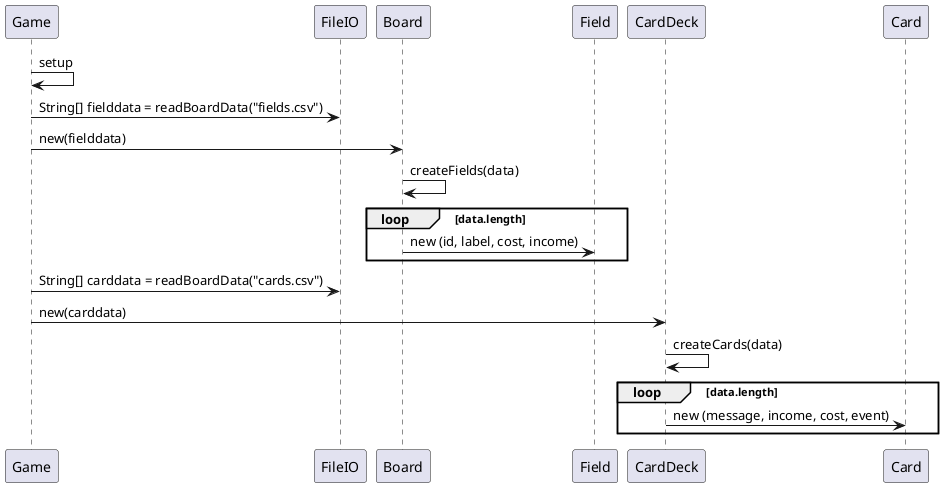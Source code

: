 @startuml
'https://plantuml.com/sequence-diagram


Game -> Game: setup
Game -> FileIO: String[] fielddata = readBoardData("fields.csv")

Game -> Board : new(fielddata)
Board -> Board : createFields(data)

loop data.length
Board -> Field : new (id, label, cost, income)
end
Game -> FileIO: String[] carddata = readBoardData("cards.csv")

Game -> CardDeck : new(carddata)
CardDeck -> CardDeck : createCards(data)

loop data.length
CardDeck -> Card : new (message, income, cost, event)
end
@enduml